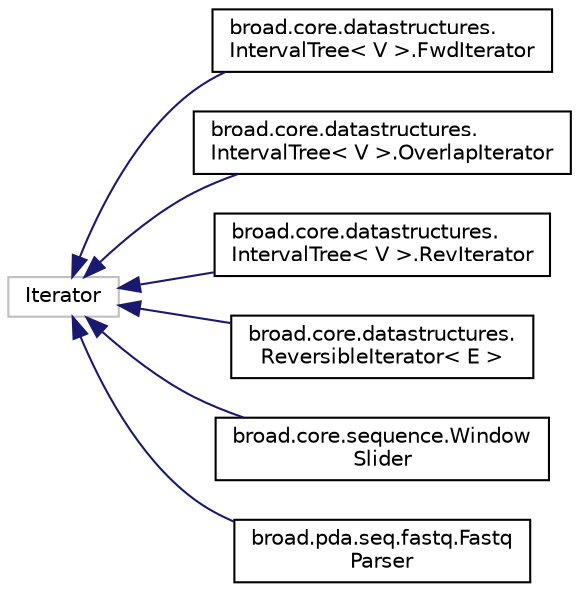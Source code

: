 digraph "Graphical Class Hierarchy"
{
  edge [fontname="Helvetica",fontsize="10",labelfontname="Helvetica",labelfontsize="10"];
  node [fontname="Helvetica",fontsize="10",shape=record];
  rankdir="LR";
  Node1 [label="Iterator",height=0.2,width=0.4,color="grey75", fillcolor="white", style="filled"];
  Node1 -> Node2 [dir="back",color="midnightblue",fontsize="10",style="solid",fontname="Helvetica"];
  Node2 [label="broad.core.datastructures.\lIntervalTree\< V \>.FwdIterator",height=0.2,width=0.4,color="black", fillcolor="white", style="filled",URL="$classbroad_1_1core_1_1datastructures_1_1_interval_tree_3_01_v_01_4_1_1_fwd_iterator.html"];
  Node1 -> Node3 [dir="back",color="midnightblue",fontsize="10",style="solid",fontname="Helvetica"];
  Node3 [label="broad.core.datastructures.\lIntervalTree\< V \>.OverlapIterator",height=0.2,width=0.4,color="black", fillcolor="white", style="filled",URL="$classbroad_1_1core_1_1datastructures_1_1_interval_tree_3_01_v_01_4_1_1_overlap_iterator.html"];
  Node1 -> Node4 [dir="back",color="midnightblue",fontsize="10",style="solid",fontname="Helvetica"];
  Node4 [label="broad.core.datastructures.\lIntervalTree\< V \>.RevIterator",height=0.2,width=0.4,color="black", fillcolor="white", style="filled",URL="$classbroad_1_1core_1_1datastructures_1_1_interval_tree_3_01_v_01_4_1_1_rev_iterator.html"];
  Node1 -> Node5 [dir="back",color="midnightblue",fontsize="10",style="solid",fontname="Helvetica"];
  Node5 [label="broad.core.datastructures.\lReversibleIterator\< E \>",height=0.2,width=0.4,color="black", fillcolor="white", style="filled",URL="$classbroad_1_1core_1_1datastructures_1_1_reversible_iterator_3_01_e_01_4.html"];
  Node1 -> Node6 [dir="back",color="midnightblue",fontsize="10",style="solid",fontname="Helvetica"];
  Node6 [label="broad.core.sequence.Window\lSlider",height=0.2,width=0.4,color="black", fillcolor="white", style="filled",URL="$classbroad_1_1core_1_1sequence_1_1_window_slider.html"];
  Node1 -> Node7 [dir="back",color="midnightblue",fontsize="10",style="solid",fontname="Helvetica"];
  Node7 [label="broad.pda.seq.fastq.Fastq\lParser",height=0.2,width=0.4,color="black", fillcolor="white", style="filled",URL="$classbroad_1_1pda_1_1seq_1_1fastq_1_1_fastq_parser.html"];
}
